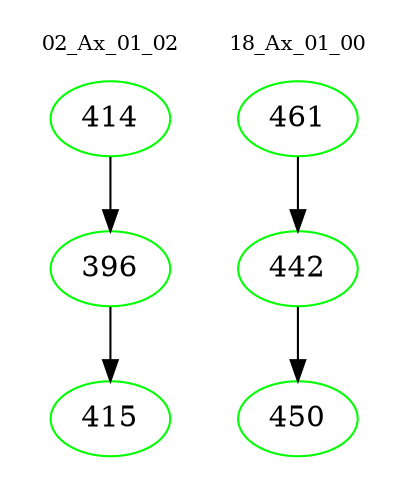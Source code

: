 digraph{
subgraph cluster_0 {
color = white
label = "02_Ax_01_02";
fontsize=10;
T0_414 [label="414", color="green"]
T0_414 -> T0_396 [color="black"]
T0_396 [label="396", color="green"]
T0_396 -> T0_415 [color="black"]
T0_415 [label="415", color="green"]
}
subgraph cluster_1 {
color = white
label = "18_Ax_01_00";
fontsize=10;
T1_461 [label="461", color="green"]
T1_461 -> T1_442 [color="black"]
T1_442 [label="442", color="green"]
T1_442 -> T1_450 [color="black"]
T1_450 [label="450", color="green"]
}
}

